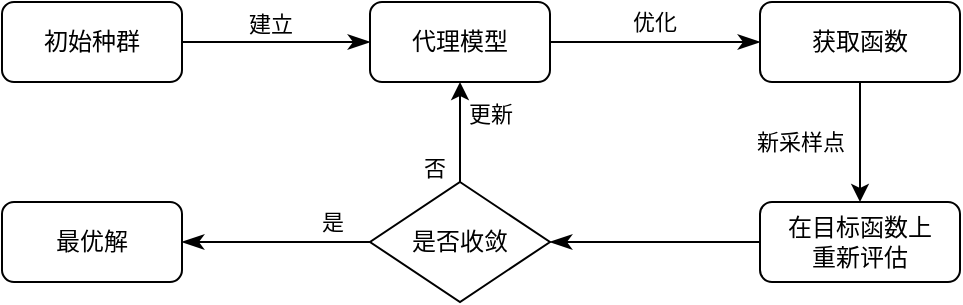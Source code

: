 <mxfile version="24.3.0" type="github">
  <diagram id="C5RBs43oDa-KdzZeNtuy" name="Page-1">
    <mxGraphModel dx="1267" dy="779" grid="1" gridSize="10" guides="1" tooltips="1" connect="1" arrows="1" fold="1" page="1" pageScale="1" pageWidth="827" pageHeight="1169" math="0" shadow="0">
      <root>
        <mxCell id="WIyWlLk6GJQsqaUBKTNV-0" />
        <mxCell id="WIyWlLk6GJQsqaUBKTNV-1" parent="WIyWlLk6GJQsqaUBKTNV-0" />
        <mxCell id="7p6x_B56GneXpVJyAj1w-22" value="" style="rounded=0;html=1;jettySize=auto;orthogonalLoop=1;fontSize=11;endArrow=classicThin;endFill=1;endSize=8;strokeWidth=1;shadow=0;labelBackgroundColor=none;edgeStyle=orthogonalEdgeStyle;strokeColor=#000000;" edge="1" parent="WIyWlLk6GJQsqaUBKTNV-1" source="7p6x_B56GneXpVJyAj1w-24" target="7p6x_B56GneXpVJyAj1w-26">
          <mxGeometry relative="1" as="geometry">
            <mxPoint x="230" y="330" as="targetPoint" />
          </mxGeometry>
        </mxCell>
        <mxCell id="7p6x_B56GneXpVJyAj1w-23" value="建立" style="edgeLabel;html=1;align=center;verticalAlign=middle;resizable=0;points=[];fontFamily=Helvetica;fontSize=11;fontColor=default;labelBackgroundColor=none;" vertex="1" connectable="0" parent="7p6x_B56GneXpVJyAj1w-22">
          <mxGeometry x="-0.45" y="4" relative="1" as="geometry">
            <mxPoint x="18" y="-5" as="offset" />
          </mxGeometry>
        </mxCell>
        <mxCell id="7p6x_B56GneXpVJyAj1w-24" value="初始种群" style="rounded=1;whiteSpace=wrap;html=1;fontSize=12;glass=0;strokeWidth=1;shadow=0;" vertex="1" parent="WIyWlLk6GJQsqaUBKTNV-1">
          <mxGeometry x="56" y="310" width="90" height="40" as="geometry" />
        </mxCell>
        <mxCell id="7p6x_B56GneXpVJyAj1w-25" value="" style="edgeStyle=orthogonalEdgeStyle;rounded=0;orthogonalLoop=1;jettySize=auto;html=1;endArrow=classicThin;endFill=1;endSize=8;entryX=0;entryY=0.5;entryDx=0;entryDy=0;" edge="1" parent="WIyWlLk6GJQsqaUBKTNV-1" source="7p6x_B56GneXpVJyAj1w-26" target="7p6x_B56GneXpVJyAj1w-40">
          <mxGeometry relative="1" as="geometry">
            <mxPoint x="370" y="330" as="targetPoint" />
          </mxGeometry>
        </mxCell>
        <mxCell id="7p6x_B56GneXpVJyAj1w-42" value="优化" style="edgeLabel;html=1;align=center;verticalAlign=middle;resizable=0;points=[];rounded=1;strokeColor=default;fontFamily=Helvetica;fontSize=11;fontColor=default;fillColor=default;" vertex="1" connectable="0" parent="7p6x_B56GneXpVJyAj1w-25">
          <mxGeometry x="-0.009" y="-2" relative="1" as="geometry">
            <mxPoint y="-12" as="offset" />
          </mxGeometry>
        </mxCell>
        <mxCell id="7p6x_B56GneXpVJyAj1w-26" value="代理模型" style="rounded=1;whiteSpace=wrap;html=1;" vertex="1" parent="WIyWlLk6GJQsqaUBKTNV-1">
          <mxGeometry x="240" y="310" width="90" height="40" as="geometry" />
        </mxCell>
        <mxCell id="7p6x_B56GneXpVJyAj1w-30" value="" style="edgeStyle=orthogonalEdgeStyle;rounded=0;orthogonalLoop=1;jettySize=auto;html=1;shadow=0;strokeColor=#000000;strokeWidth=1;align=center;verticalAlign=middle;fontFamily=Helvetica;fontSize=11;fontColor=default;labelBackgroundColor=none;endArrow=classicThin;endFill=1;endSize=8;exitX=0;exitY=0.5;exitDx=0;exitDy=0;" edge="1" parent="WIyWlLk6GJQsqaUBKTNV-1" source="7p6x_B56GneXpVJyAj1w-31" target="7p6x_B56GneXpVJyAj1w-36">
          <mxGeometry relative="1" as="geometry" />
        </mxCell>
        <mxCell id="7p6x_B56GneXpVJyAj1w-31" value="在目标函数上&lt;div&gt;重新评估&lt;/div&gt;" style="whiteSpace=wrap;html=1;rounded=1;" vertex="1" parent="WIyWlLk6GJQsqaUBKTNV-1">
          <mxGeometry x="435" y="410" width="100" height="40" as="geometry" />
        </mxCell>
        <mxCell id="7p6x_B56GneXpVJyAj1w-32" value="" style="edgeStyle=orthogonalEdgeStyle;rounded=0;orthogonalLoop=1;jettySize=auto;html=1;shadow=0;strokeColor=#000000;strokeWidth=1;align=center;verticalAlign=middle;fontFamily=Helvetica;fontSize=12;fontColor=default;labelBackgroundColor=none;endArrow=classicThin;endFill=1;endSize=8;" edge="1" parent="WIyWlLk6GJQsqaUBKTNV-1" source="7p6x_B56GneXpVJyAj1w-36" target="7p6x_B56GneXpVJyAj1w-37">
          <mxGeometry relative="1" as="geometry" />
        </mxCell>
        <mxCell id="7p6x_B56GneXpVJyAj1w-33" value="是" style="edgeLabel;html=1;align=center;verticalAlign=middle;resizable=0;points=[];rounded=1;strokeColor=default;fontFamily=Helvetica;fontSize=11;fontColor=default;fillColor=default;" vertex="1" connectable="0" parent="7p6x_B56GneXpVJyAj1w-32">
          <mxGeometry x="-0.32" y="2" relative="1" as="geometry">
            <mxPoint x="13" y="-12" as="offset" />
          </mxGeometry>
        </mxCell>
        <mxCell id="7p6x_B56GneXpVJyAj1w-34" style="edgeStyle=orthogonalEdgeStyle;rounded=0;orthogonalLoop=1;jettySize=auto;html=1;exitX=0.5;exitY=0;exitDx=0;exitDy=0;entryX=0.5;entryY=1;entryDx=0;entryDy=0;" edge="1" parent="WIyWlLk6GJQsqaUBKTNV-1" source="7p6x_B56GneXpVJyAj1w-36" target="7p6x_B56GneXpVJyAj1w-26">
          <mxGeometry relative="1" as="geometry" />
        </mxCell>
        <mxCell id="7p6x_B56GneXpVJyAj1w-35" value="否" style="edgeLabel;html=1;align=center;verticalAlign=middle;resizable=0;points=[];" vertex="1" connectable="0" parent="7p6x_B56GneXpVJyAj1w-34">
          <mxGeometry y="-2" relative="1" as="geometry">
            <mxPoint x="-15" y="18" as="offset" />
          </mxGeometry>
        </mxCell>
        <mxCell id="7p6x_B56GneXpVJyAj1w-41" value="更新" style="edgeLabel;html=1;align=center;verticalAlign=middle;resizable=0;points=[];rounded=1;strokeColor=default;fontFamily=Helvetica;fontSize=11;fontColor=default;fillColor=default;" vertex="1" connectable="0" parent="7p6x_B56GneXpVJyAj1w-34">
          <mxGeometry x="0.36" y="-2" relative="1" as="geometry">
            <mxPoint x="13" as="offset" />
          </mxGeometry>
        </mxCell>
        <mxCell id="7p6x_B56GneXpVJyAj1w-36" value="是否收敛" style="rhombus;whiteSpace=wrap;html=1;rounded=0;" vertex="1" parent="WIyWlLk6GJQsqaUBKTNV-1">
          <mxGeometry x="240" y="400" width="90" height="60" as="geometry" />
        </mxCell>
        <mxCell id="7p6x_B56GneXpVJyAj1w-37" value="最优解" style="whiteSpace=wrap;html=1;rounded=1;" vertex="1" parent="WIyWlLk6GJQsqaUBKTNV-1">
          <mxGeometry x="56" y="410" width="90" height="40" as="geometry" />
        </mxCell>
        <mxCell id="7p6x_B56GneXpVJyAj1w-38" style="edgeStyle=orthogonalEdgeStyle;rounded=0;orthogonalLoop=1;jettySize=auto;html=1;exitX=0.5;exitY=1;exitDx=0;exitDy=0;entryX=0.5;entryY=0;entryDx=0;entryDy=0;" edge="1" parent="WIyWlLk6GJQsqaUBKTNV-1" source="7p6x_B56GneXpVJyAj1w-40" target="7p6x_B56GneXpVJyAj1w-31">
          <mxGeometry relative="1" as="geometry" />
        </mxCell>
        <mxCell id="7p6x_B56GneXpVJyAj1w-39" value="新采样点" style="edgeLabel;html=1;align=center;verticalAlign=middle;resizable=0;points=[];" vertex="1" connectable="0" parent="7p6x_B56GneXpVJyAj1w-38">
          <mxGeometry x="-0.233" y="-1" relative="1" as="geometry">
            <mxPoint x="-29" y="7" as="offset" />
          </mxGeometry>
        </mxCell>
        <mxCell id="7p6x_B56GneXpVJyAj1w-40" value="获取函数" style="rounded=1;whiteSpace=wrap;html=1;" vertex="1" parent="WIyWlLk6GJQsqaUBKTNV-1">
          <mxGeometry x="435" y="310" width="100" height="40" as="geometry" />
        </mxCell>
      </root>
    </mxGraphModel>
  </diagram>
</mxfile>
